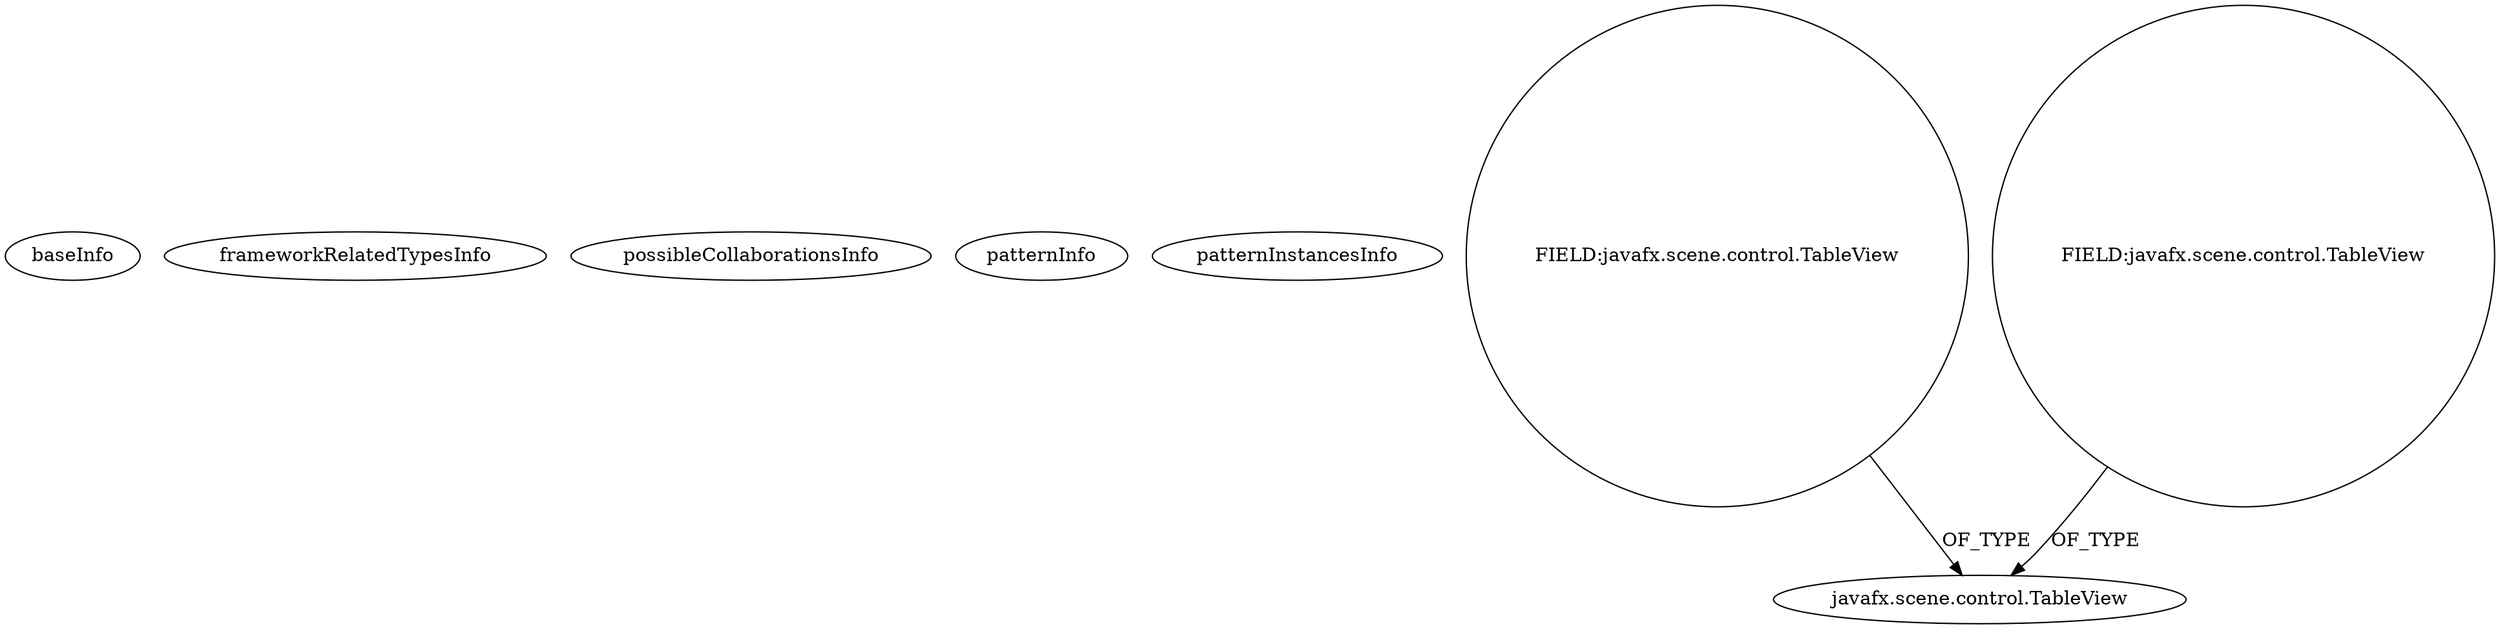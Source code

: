 digraph {
baseInfo[graphId=507,category="pattern",isAnonymous=false,possibleRelation=false]
frameworkRelatedTypesInfo[]
possibleCollaborationsInfo[]
patternInfo[frequency=4.0,patternRootClient=null]
patternInstancesInfo[0="diogocs1-FPessoais~/diogocs1-FPessoais/FPessoais-master/FinancasPessoais/src/app/controllers/HomeController.java~HomeController~2490",1="tgregerson-lc3~/tgregerson-lc3/lc3-master/LC3Sim/src/lc3sim/ui/UIFXMain.java~UIFXMain~4520",2="sanssecours-FireWorks~/sanssecours-FireWorks/FireWorks-master/src/main/java/org/falafel/FireWorks.java~FireWorks~4081",3="bianconejo-CEFX~/bianconejo-CEFX/CEFX-master/src/cefx/CEPrincipalController.java~CEPrincipalController~2114"]
77[label="javafx.scene.control.TableView",vertexType="FRAMEWORK_CLASS_TYPE",isFrameworkType=false]
104[label="FIELD:javafx.scene.control.TableView",vertexType="FIELD_DECLARATION",isFrameworkType=false,shape=circle]
76[label="FIELD:javafx.scene.control.TableView",vertexType="FIELD_DECLARATION",isFrameworkType=false,shape=circle]
76->77[label="OF_TYPE"]
104->77[label="OF_TYPE"]
}
